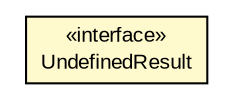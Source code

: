 #!/usr/local/bin/dot
#
# Class diagram 
# Generated by UMLGraph version 5.1 (http://www.umlgraph.org/)
#

digraph G {
	edge [fontname="arial",fontsize=10,labelfontname="arial",labelfontsize=10];
	node [fontname="arial",fontsize=10,shape=plaintext];
	nodesep=0.25;
	ranksep=0.5;
	// io.nextweb.operations.exceptions.UndefinedResult
	c1710 [label=<<table title="io.nextweb.operations.exceptions.UndefinedResult" border="0" cellborder="1" cellspacing="0" cellpadding="2" port="p" bgcolor="lemonChiffon" href="./UndefinedResult.html">
		<tr><td><table border="0" cellspacing="0" cellpadding="1">
<tr><td align="center" balign="center"> &#171;interface&#187; </td></tr>
<tr><td align="center" balign="center"> UndefinedResult </td></tr>
		</table></td></tr>
		</table>>, fontname="arial", fontcolor="black", fontsize=10.0];
}

